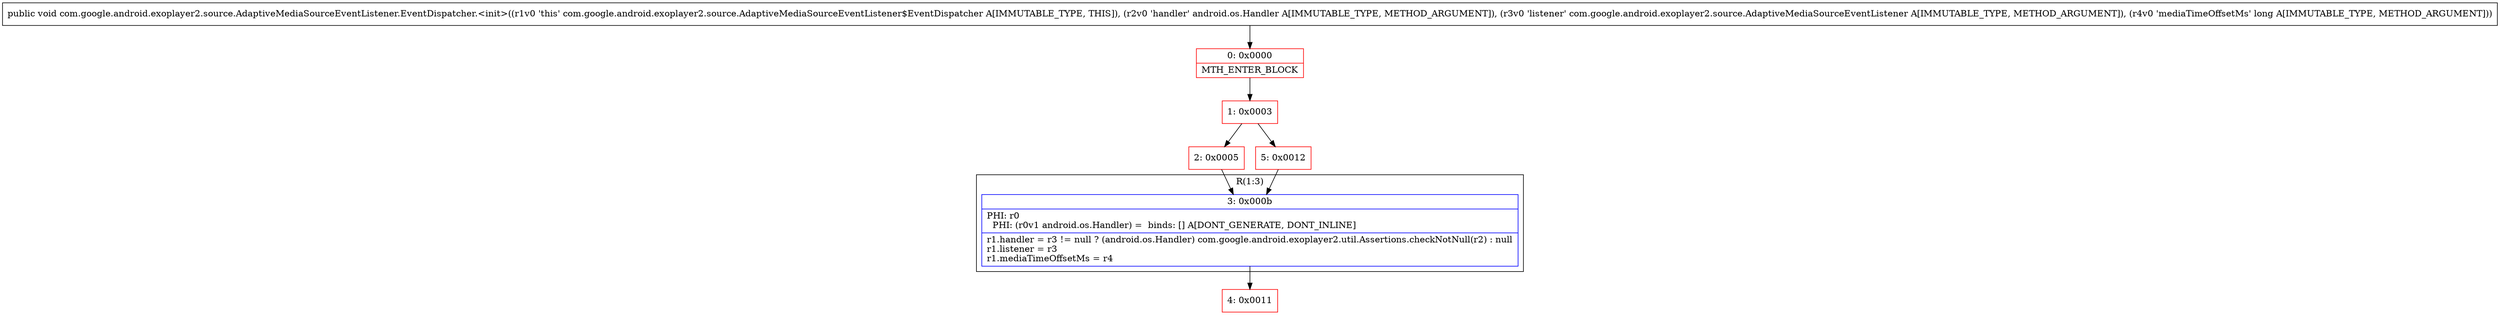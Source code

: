 digraph "CFG forcom.google.android.exoplayer2.source.AdaptiveMediaSourceEventListener.EventDispatcher.\<init\>(Landroid\/os\/Handler;Lcom\/google\/android\/exoplayer2\/source\/AdaptiveMediaSourceEventListener;J)V" {
subgraph cluster_Region_921032505 {
label = "R(1:3)";
node [shape=record,color=blue];
Node_3 [shape=record,label="{3\:\ 0x000b|PHI: r0 \l  PHI: (r0v1 android.os.Handler) =  binds: [] A[DONT_GENERATE, DONT_INLINE]\l|r1.handler = r3 != null ? (android.os.Handler) com.google.android.exoplayer2.util.Assertions.checkNotNull(r2) : null\lr1.listener = r3\lr1.mediaTimeOffsetMs = r4\l}"];
}
Node_0 [shape=record,color=red,label="{0\:\ 0x0000|MTH_ENTER_BLOCK\l}"];
Node_1 [shape=record,color=red,label="{1\:\ 0x0003}"];
Node_2 [shape=record,color=red,label="{2\:\ 0x0005}"];
Node_4 [shape=record,color=red,label="{4\:\ 0x0011}"];
Node_5 [shape=record,color=red,label="{5\:\ 0x0012}"];
MethodNode[shape=record,label="{public void com.google.android.exoplayer2.source.AdaptiveMediaSourceEventListener.EventDispatcher.\<init\>((r1v0 'this' com.google.android.exoplayer2.source.AdaptiveMediaSourceEventListener$EventDispatcher A[IMMUTABLE_TYPE, THIS]), (r2v0 'handler' android.os.Handler A[IMMUTABLE_TYPE, METHOD_ARGUMENT]), (r3v0 'listener' com.google.android.exoplayer2.source.AdaptiveMediaSourceEventListener A[IMMUTABLE_TYPE, METHOD_ARGUMENT]), (r4v0 'mediaTimeOffsetMs' long A[IMMUTABLE_TYPE, METHOD_ARGUMENT])) }"];
MethodNode -> Node_0;
Node_3 -> Node_4;
Node_0 -> Node_1;
Node_1 -> Node_2;
Node_1 -> Node_5;
Node_2 -> Node_3;
Node_5 -> Node_3;
}

